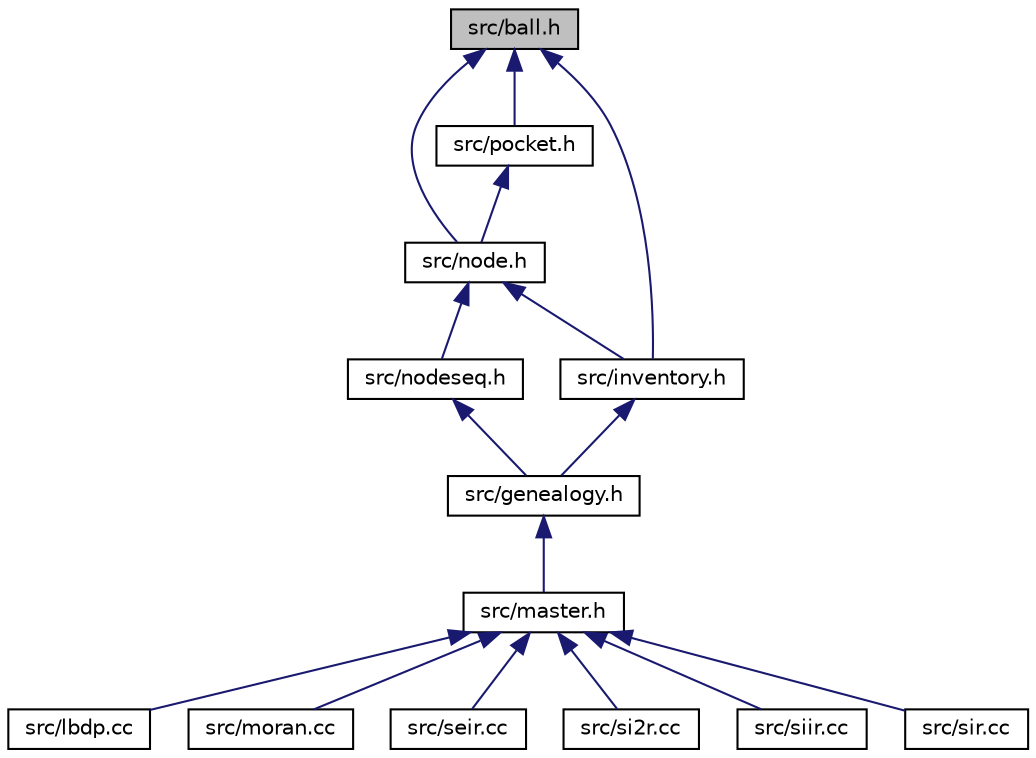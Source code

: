digraph "src/ball.h"
{
 // LATEX_PDF_SIZE
  edge [fontname="Helvetica",fontsize="10",labelfontname="Helvetica",labelfontsize="10"];
  node [fontname="Helvetica",fontsize="10",shape=record];
  Node1 [label="src/ball.h",height=0.2,width=0.4,color="black", fillcolor="grey75", style="filled", fontcolor="black",tooltip=" "];
  Node1 -> Node2 [dir="back",color="midnightblue",fontsize="10",style="solid",fontname="Helvetica"];
  Node2 [label="src/node.h",height=0.2,width=0.4,color="black", fillcolor="white", style="filled",URL="$node_8h.html",tooltip=" "];
  Node2 -> Node3 [dir="back",color="midnightblue",fontsize="10",style="solid",fontname="Helvetica"];
  Node3 [label="src/nodeseq.h",height=0.2,width=0.4,color="black", fillcolor="white", style="filled",URL="$nodeseq_8h.html",tooltip=" "];
  Node3 -> Node4 [dir="back",color="midnightblue",fontsize="10",style="solid",fontname="Helvetica"];
  Node4 [label="src/genealogy.h",height=0.2,width=0.4,color="black", fillcolor="white", style="filled",URL="$genealogy_8h.html",tooltip=" "];
  Node4 -> Node5 [dir="back",color="midnightblue",fontsize="10",style="solid",fontname="Helvetica"];
  Node5 [label="src/master.h",height=0.2,width=0.4,color="black", fillcolor="white", style="filled",URL="$master_8h.html",tooltip=" "];
  Node5 -> Node6 [dir="back",color="midnightblue",fontsize="10",style="solid",fontname="Helvetica"];
  Node6 [label="src/lbdp.cc",height=0.2,width=0.4,color="black", fillcolor="white", style="filled",URL="$lbdp_8cc.html",tooltip=" "];
  Node5 -> Node7 [dir="back",color="midnightblue",fontsize="10",style="solid",fontname="Helvetica"];
  Node7 [label="src/moran.cc",height=0.2,width=0.4,color="black", fillcolor="white", style="filled",URL="$moran_8cc.html",tooltip=" "];
  Node5 -> Node8 [dir="back",color="midnightblue",fontsize="10",style="solid",fontname="Helvetica"];
  Node8 [label="src/seir.cc",height=0.2,width=0.4,color="black", fillcolor="white", style="filled",URL="$seir_8cc.html",tooltip=" "];
  Node5 -> Node9 [dir="back",color="midnightblue",fontsize="10",style="solid",fontname="Helvetica"];
  Node9 [label="src/si2r.cc",height=0.2,width=0.4,color="black", fillcolor="white", style="filled",URL="$si2r_8cc.html",tooltip=" "];
  Node5 -> Node10 [dir="back",color="midnightblue",fontsize="10",style="solid",fontname="Helvetica"];
  Node10 [label="src/siir.cc",height=0.2,width=0.4,color="black", fillcolor="white", style="filled",URL="$siir_8cc.html",tooltip=" "];
  Node5 -> Node11 [dir="back",color="midnightblue",fontsize="10",style="solid",fontname="Helvetica"];
  Node11 [label="src/sir.cc",height=0.2,width=0.4,color="black", fillcolor="white", style="filled",URL="$sir_8cc.html",tooltip=" "];
  Node2 -> Node12 [dir="back",color="midnightblue",fontsize="10",style="solid",fontname="Helvetica"];
  Node12 [label="src/inventory.h",height=0.2,width=0.4,color="black", fillcolor="white", style="filled",URL="$inventory_8h.html",tooltip=" "];
  Node12 -> Node4 [dir="back",color="midnightblue",fontsize="10",style="solid",fontname="Helvetica"];
  Node1 -> Node13 [dir="back",color="midnightblue",fontsize="10",style="solid",fontname="Helvetica"];
  Node13 [label="src/pocket.h",height=0.2,width=0.4,color="black", fillcolor="white", style="filled",URL="$pocket_8h.html",tooltip=" "];
  Node13 -> Node2 [dir="back",color="midnightblue",fontsize="10",style="solid",fontname="Helvetica"];
  Node1 -> Node12 [dir="back",color="midnightblue",fontsize="10",style="solid",fontname="Helvetica"];
}
